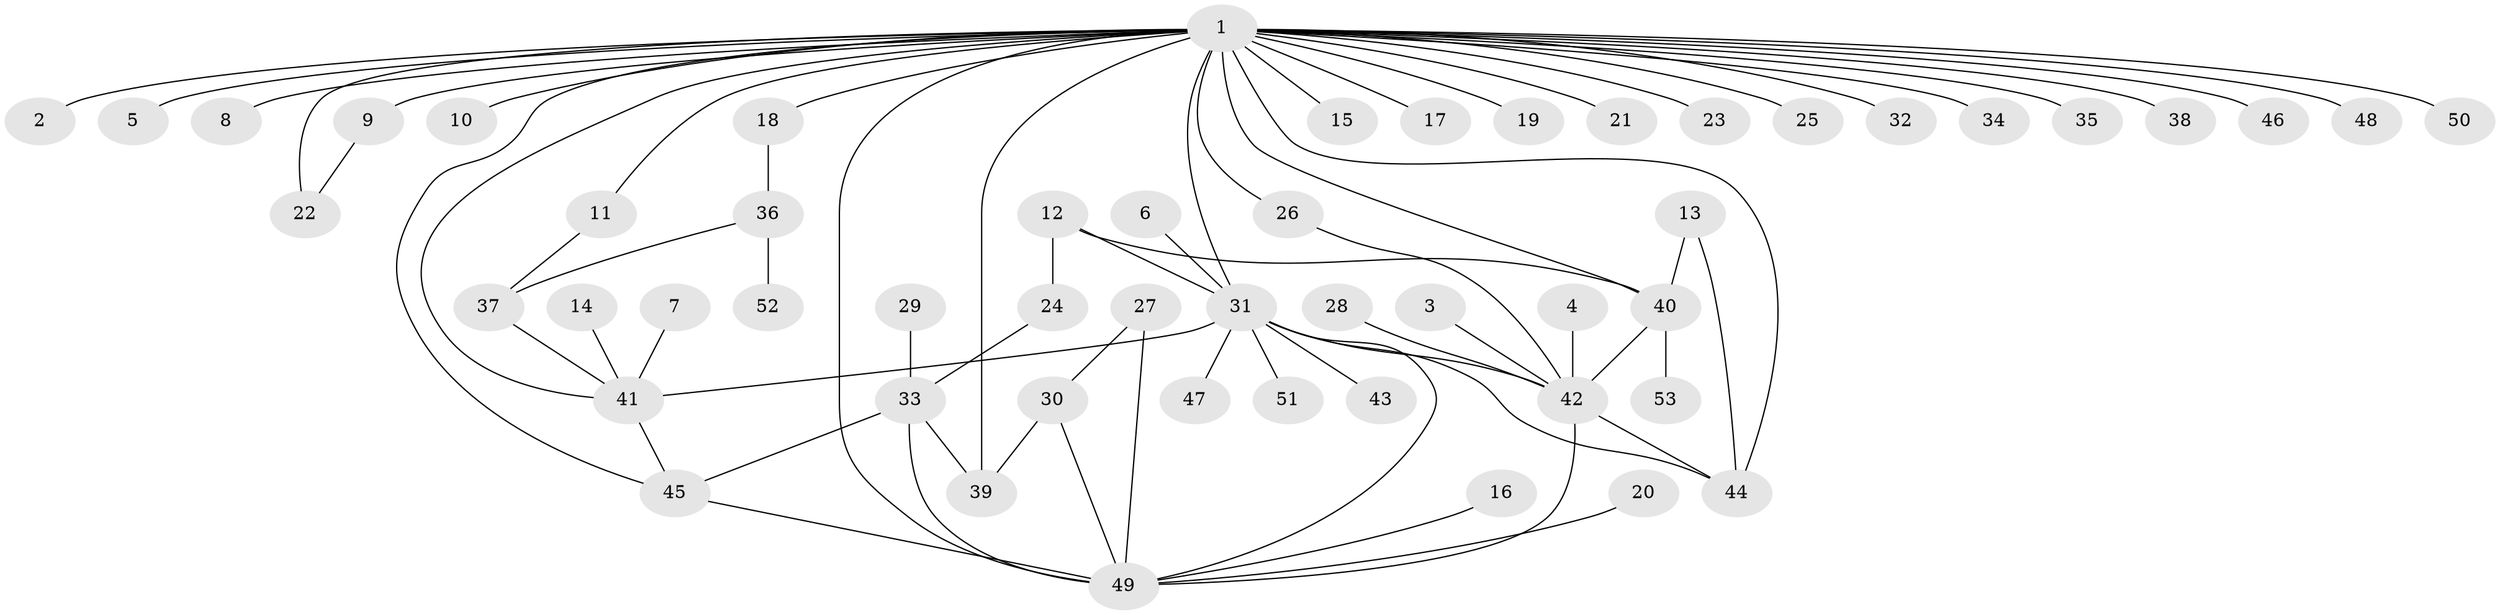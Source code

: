 // original degree distribution, {3: 0.09523809523809523, 29: 0.009523809523809525, 7: 0.0380952380952381, 1: 0.5238095238095238, 8: 0.02857142857142857, 2: 0.20952380952380953, 4: 0.02857142857142857, 5: 0.0380952380952381, 6: 0.02857142857142857}
// Generated by graph-tools (version 1.1) at 2025/26/03/09/25 03:26:00]
// undirected, 53 vertices, 71 edges
graph export_dot {
graph [start="1"]
  node [color=gray90,style=filled];
  1;
  2;
  3;
  4;
  5;
  6;
  7;
  8;
  9;
  10;
  11;
  12;
  13;
  14;
  15;
  16;
  17;
  18;
  19;
  20;
  21;
  22;
  23;
  24;
  25;
  26;
  27;
  28;
  29;
  30;
  31;
  32;
  33;
  34;
  35;
  36;
  37;
  38;
  39;
  40;
  41;
  42;
  43;
  44;
  45;
  46;
  47;
  48;
  49;
  50;
  51;
  52;
  53;
  1 -- 2 [weight=1.0];
  1 -- 5 [weight=1.0];
  1 -- 8 [weight=1.0];
  1 -- 9 [weight=1.0];
  1 -- 10 [weight=1.0];
  1 -- 11 [weight=1.0];
  1 -- 15 [weight=1.0];
  1 -- 17 [weight=1.0];
  1 -- 18 [weight=1.0];
  1 -- 19 [weight=1.0];
  1 -- 21 [weight=1.0];
  1 -- 22 [weight=1.0];
  1 -- 23 [weight=2.0];
  1 -- 25 [weight=1.0];
  1 -- 26 [weight=1.0];
  1 -- 31 [weight=1.0];
  1 -- 32 [weight=1.0];
  1 -- 34 [weight=1.0];
  1 -- 35 [weight=1.0];
  1 -- 38 [weight=1.0];
  1 -- 39 [weight=2.0];
  1 -- 40 [weight=1.0];
  1 -- 41 [weight=1.0];
  1 -- 44 [weight=1.0];
  1 -- 45 [weight=1.0];
  1 -- 46 [weight=1.0];
  1 -- 48 [weight=1.0];
  1 -- 49 [weight=1.0];
  1 -- 50 [weight=1.0];
  3 -- 42 [weight=1.0];
  4 -- 42 [weight=1.0];
  6 -- 31 [weight=1.0];
  7 -- 41 [weight=1.0];
  9 -- 22 [weight=1.0];
  11 -- 37 [weight=1.0];
  12 -- 24 [weight=1.0];
  12 -- 31 [weight=1.0];
  12 -- 40 [weight=1.0];
  13 -- 40 [weight=1.0];
  13 -- 44 [weight=1.0];
  14 -- 41 [weight=1.0];
  16 -- 49 [weight=1.0];
  18 -- 36 [weight=1.0];
  20 -- 49 [weight=1.0];
  24 -- 33 [weight=1.0];
  26 -- 42 [weight=1.0];
  27 -- 30 [weight=1.0];
  27 -- 49 [weight=1.0];
  28 -- 42 [weight=1.0];
  29 -- 33 [weight=1.0];
  30 -- 39 [weight=1.0];
  30 -- 49 [weight=1.0];
  31 -- 41 [weight=1.0];
  31 -- 42 [weight=1.0];
  31 -- 43 [weight=1.0];
  31 -- 44 [weight=1.0];
  31 -- 47 [weight=1.0];
  31 -- 49 [weight=1.0];
  31 -- 51 [weight=1.0];
  33 -- 39 [weight=1.0];
  33 -- 45 [weight=1.0];
  33 -- 49 [weight=1.0];
  36 -- 37 [weight=1.0];
  36 -- 52 [weight=1.0];
  37 -- 41 [weight=1.0];
  40 -- 42 [weight=1.0];
  40 -- 53 [weight=1.0];
  41 -- 45 [weight=1.0];
  42 -- 44 [weight=1.0];
  42 -- 49 [weight=1.0];
  45 -- 49 [weight=1.0];
}
